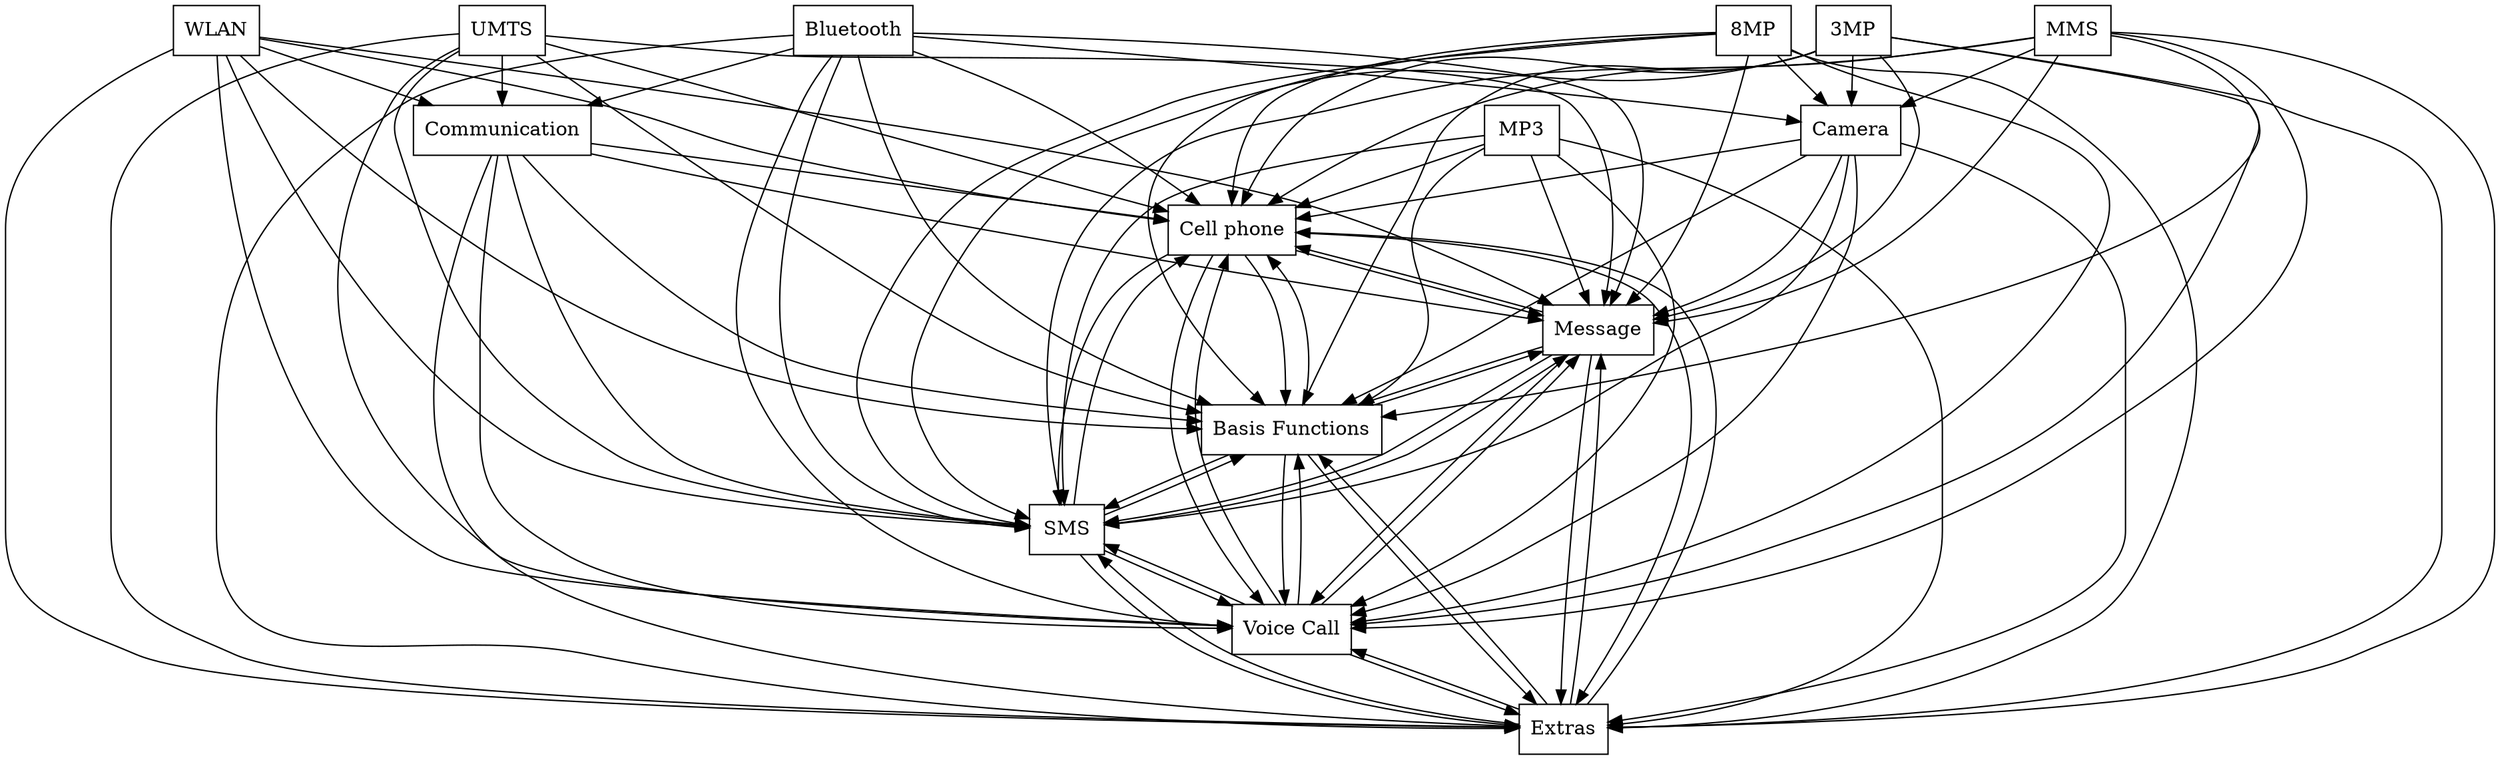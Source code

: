digraph{
graph [rankdir=TB];
node [shape=box];
edge [arrowhead=normal];
0[label="Cell phone",]
1[label="Camera",]
2[label="UMTS",]
3[label="Message",]
4[label="Bluetooth",]
5[label="Extras",]
6[label="Communication",]
7[label="Voice Call",]
8[label="MP3",]
9[label="3MP",]
10[label="WLAN",]
11[label="8MP",]
12[label="SMS",]
13[label="Basis Functions",]
14[label="MMS",]
0->3[label="",]
0->5[label="",]
0->7[label="",]
0->12[label="",]
0->13[label="",]
1->0[label="",]
1->3[label="",]
1->5[label="",]
1->7[label="",]
1->12[label="",]
1->13[label="",]
2->0[label="",]
2->3[label="",]
2->5[label="",]
2->6[label="",]
2->7[label="",]
2->12[label="",]
2->13[label="",]
3->0[label="",]
3->5[label="",]
3->7[label="",]
3->12[label="",]
3->13[label="",]
4->0[label="",]
4->1[label="",]
4->3[label="",]
4->5[label="",]
4->6[label="",]
4->7[label="",]
4->12[label="",]
4->13[label="",]
5->0[label="",]
5->3[label="",]
5->7[label="",]
5->12[label="",]
5->13[label="",]
6->0[label="",]
6->3[label="",]
6->5[label="",]
6->7[label="",]
6->12[label="",]
6->13[label="",]
7->0[label="",]
7->3[label="",]
7->5[label="",]
7->12[label="",]
7->13[label="",]
8->0[label="",]
8->3[label="",]
8->5[label="",]
8->7[label="",]
8->12[label="",]
8->13[label="",]
9->0[label="",]
9->1[label="",]
9->3[label="",]
9->5[label="",]
9->7[label="",]
9->12[label="",]
9->13[label="",]
10->0[label="",]
10->3[label="",]
10->5[label="",]
10->6[label="",]
10->7[label="",]
10->12[label="",]
10->13[label="",]
11->0[label="",]
11->1[label="",]
11->3[label="",]
11->5[label="",]
11->7[label="",]
11->12[label="",]
11->13[label="",]
12->0[label="",]
12->3[label="",]
12->5[label="",]
12->7[label="",]
12->13[label="",]
13->0[label="",]
13->3[label="",]
13->5[label="",]
13->7[label="",]
13->12[label="",]
14->0[label="",]
14->1[label="",]
14->3[label="",]
14->5[label="",]
14->7[label="",]
14->12[label="",]
14->13[label="",]
}
